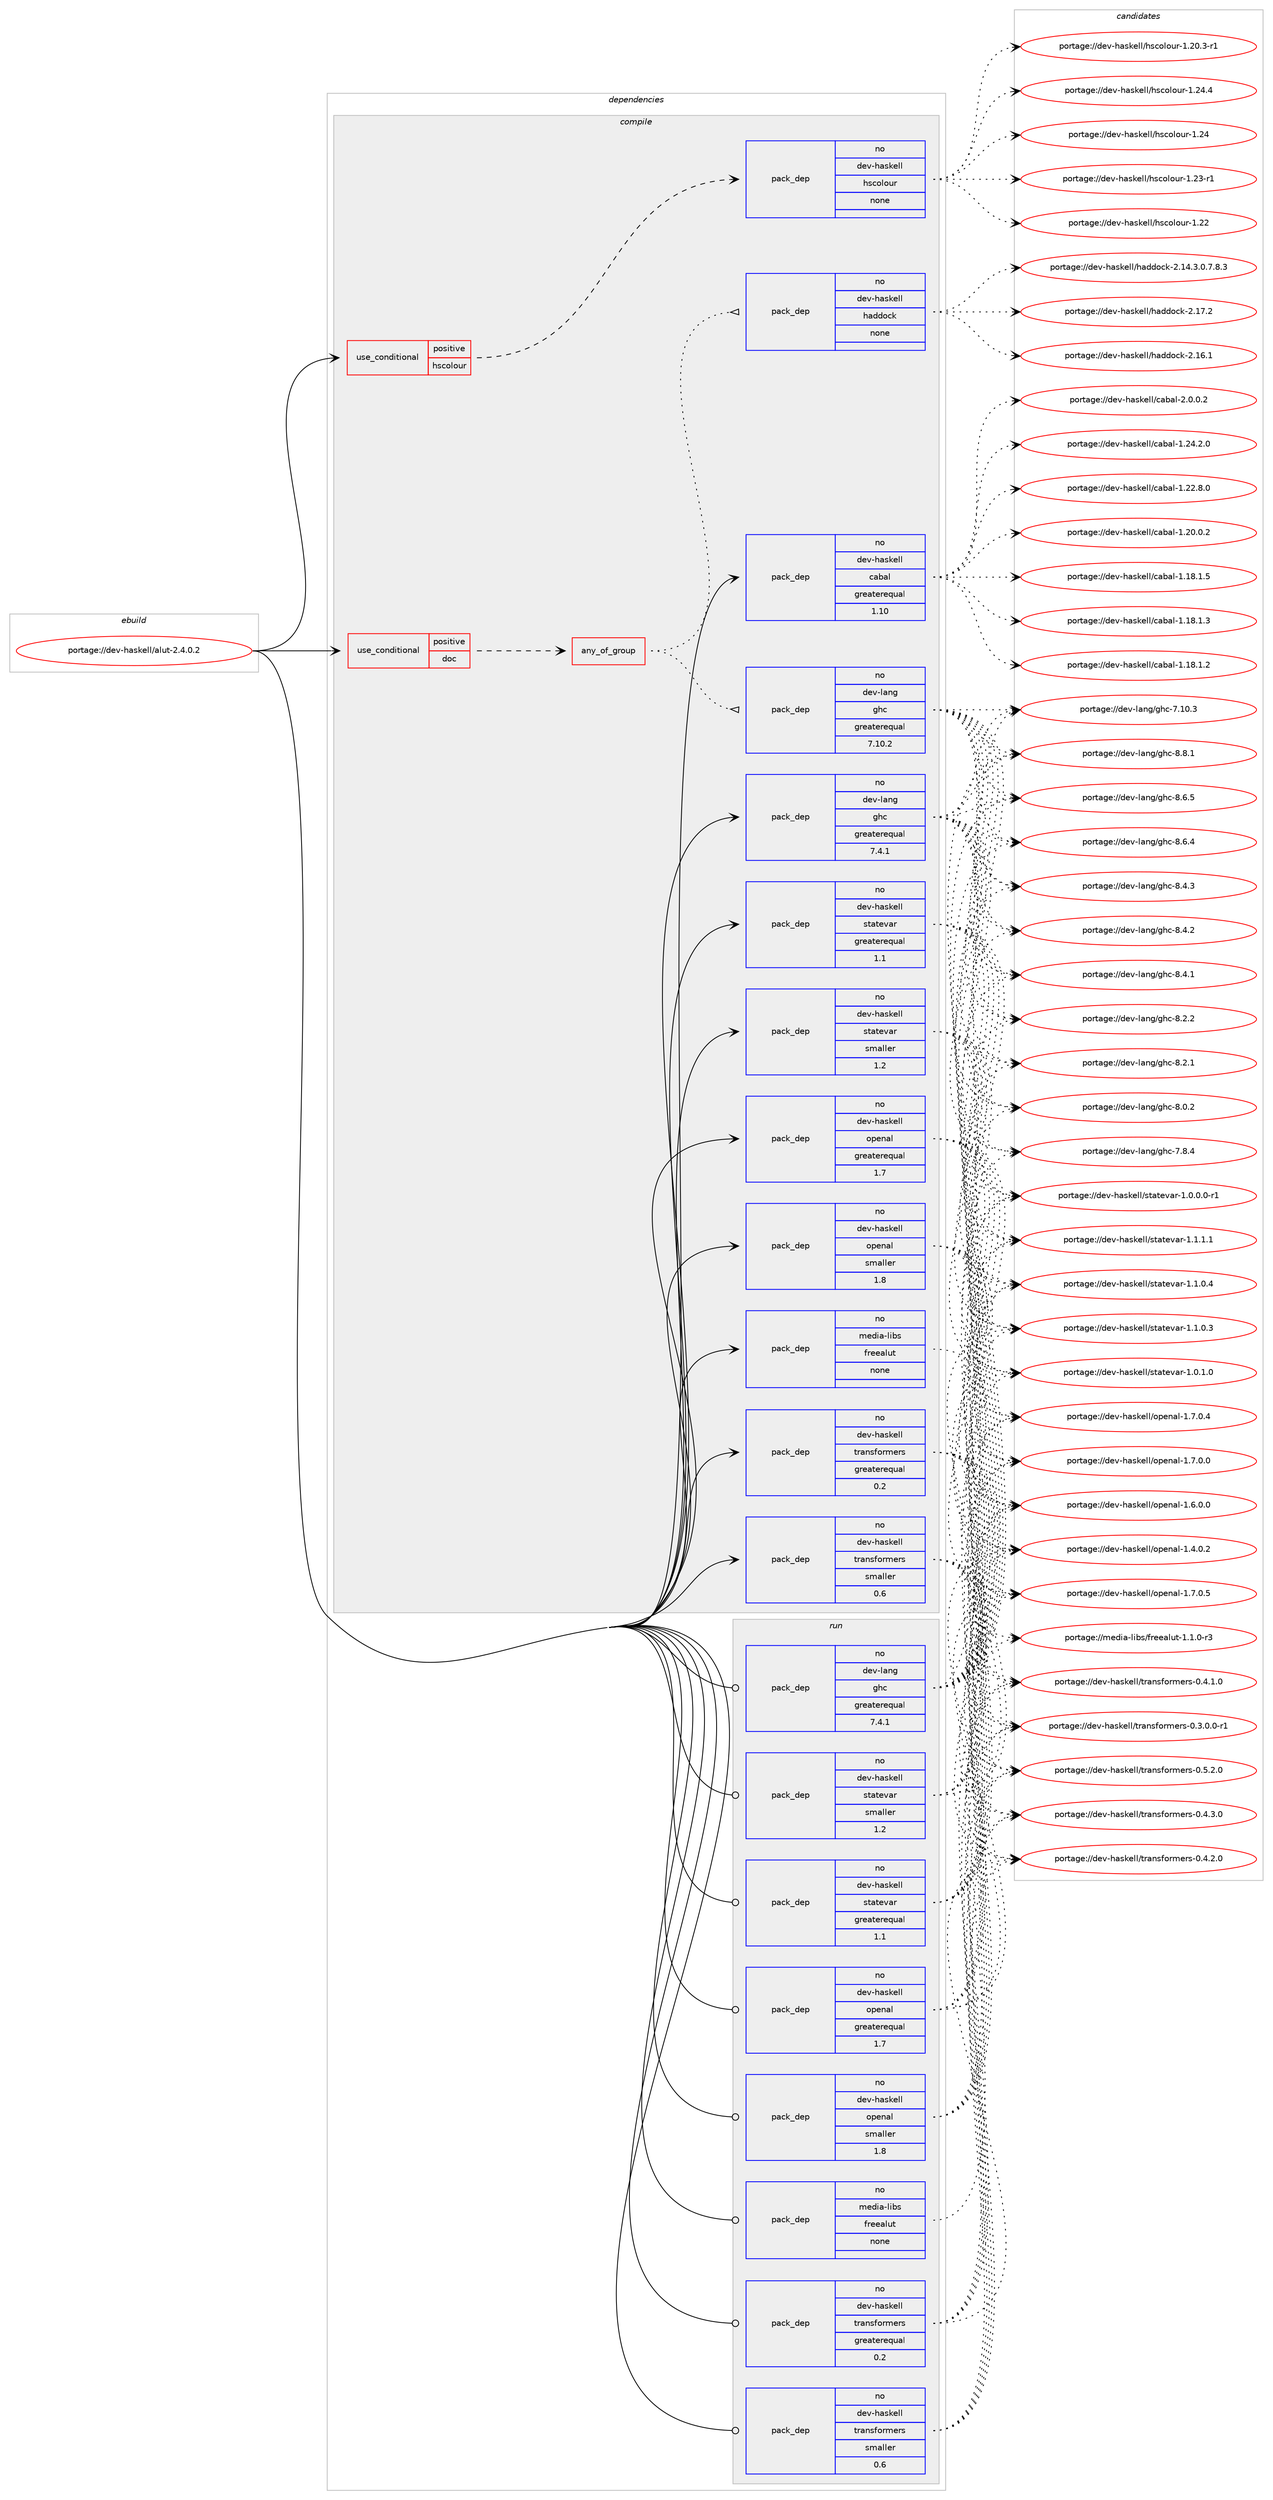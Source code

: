digraph prolog {

# *************
# Graph options
# *************

newrank=true;
concentrate=true;
compound=true;
graph [rankdir=LR,fontname=Helvetica,fontsize=10,ranksep=1.5];#, ranksep=2.5, nodesep=0.2];
edge  [arrowhead=vee];
node  [fontname=Helvetica,fontsize=10];

# **********
# The ebuild
# **********

subgraph cluster_leftcol {
color=gray;
label=<<i>ebuild</i>>;
id [label="portage://dev-haskell/alut-2.4.0.2", color=red, width=4, href="../dev-haskell/alut-2.4.0.2.svg"];
}

# ****************
# The dependencies
# ****************

subgraph cluster_midcol {
color=gray;
label=<<i>dependencies</i>>;
subgraph cluster_compile {
fillcolor="#eeeeee";
style=filled;
label=<<i>compile</i>>;
subgraph cond135177 {
dependency572691 [label=<<TABLE BORDER="0" CELLBORDER="1" CELLSPACING="0" CELLPADDING="4"><TR><TD ROWSPAN="3" CELLPADDING="10">use_conditional</TD></TR><TR><TD>positive</TD></TR><TR><TD>doc</TD></TR></TABLE>>, shape=none, color=red];
subgraph any6874 {
dependency572692 [label=<<TABLE BORDER="0" CELLBORDER="1" CELLSPACING="0" CELLPADDING="4"><TR><TD CELLPADDING="10">any_of_group</TD></TR></TABLE>>, shape=none, color=red];subgraph pack430403 {
dependency572693 [label=<<TABLE BORDER="0" CELLBORDER="1" CELLSPACING="0" CELLPADDING="4" WIDTH="220"><TR><TD ROWSPAN="6" CELLPADDING="30">pack_dep</TD></TR><TR><TD WIDTH="110">no</TD></TR><TR><TD>dev-haskell</TD></TR><TR><TD>haddock</TD></TR><TR><TD>none</TD></TR><TR><TD></TD></TR></TABLE>>, shape=none, color=blue];
}
dependency572692:e -> dependency572693:w [weight=20,style="dotted",arrowhead="oinv"];
subgraph pack430404 {
dependency572694 [label=<<TABLE BORDER="0" CELLBORDER="1" CELLSPACING="0" CELLPADDING="4" WIDTH="220"><TR><TD ROWSPAN="6" CELLPADDING="30">pack_dep</TD></TR><TR><TD WIDTH="110">no</TD></TR><TR><TD>dev-lang</TD></TR><TR><TD>ghc</TD></TR><TR><TD>greaterequal</TD></TR><TR><TD>7.10.2</TD></TR></TABLE>>, shape=none, color=blue];
}
dependency572692:e -> dependency572694:w [weight=20,style="dotted",arrowhead="oinv"];
}
dependency572691:e -> dependency572692:w [weight=20,style="dashed",arrowhead="vee"];
}
id:e -> dependency572691:w [weight=20,style="solid",arrowhead="vee"];
subgraph cond135178 {
dependency572695 [label=<<TABLE BORDER="0" CELLBORDER="1" CELLSPACING="0" CELLPADDING="4"><TR><TD ROWSPAN="3" CELLPADDING="10">use_conditional</TD></TR><TR><TD>positive</TD></TR><TR><TD>hscolour</TD></TR></TABLE>>, shape=none, color=red];
subgraph pack430405 {
dependency572696 [label=<<TABLE BORDER="0" CELLBORDER="1" CELLSPACING="0" CELLPADDING="4" WIDTH="220"><TR><TD ROWSPAN="6" CELLPADDING="30">pack_dep</TD></TR><TR><TD WIDTH="110">no</TD></TR><TR><TD>dev-haskell</TD></TR><TR><TD>hscolour</TD></TR><TR><TD>none</TD></TR><TR><TD></TD></TR></TABLE>>, shape=none, color=blue];
}
dependency572695:e -> dependency572696:w [weight=20,style="dashed",arrowhead="vee"];
}
id:e -> dependency572695:w [weight=20,style="solid",arrowhead="vee"];
subgraph pack430406 {
dependency572697 [label=<<TABLE BORDER="0" CELLBORDER="1" CELLSPACING="0" CELLPADDING="4" WIDTH="220"><TR><TD ROWSPAN="6" CELLPADDING="30">pack_dep</TD></TR><TR><TD WIDTH="110">no</TD></TR><TR><TD>dev-haskell</TD></TR><TR><TD>cabal</TD></TR><TR><TD>greaterequal</TD></TR><TR><TD>1.10</TD></TR></TABLE>>, shape=none, color=blue];
}
id:e -> dependency572697:w [weight=20,style="solid",arrowhead="vee"];
subgraph pack430407 {
dependency572698 [label=<<TABLE BORDER="0" CELLBORDER="1" CELLSPACING="0" CELLPADDING="4" WIDTH="220"><TR><TD ROWSPAN="6" CELLPADDING="30">pack_dep</TD></TR><TR><TD WIDTH="110">no</TD></TR><TR><TD>dev-haskell</TD></TR><TR><TD>openal</TD></TR><TR><TD>greaterequal</TD></TR><TR><TD>1.7</TD></TR></TABLE>>, shape=none, color=blue];
}
id:e -> dependency572698:w [weight=20,style="solid",arrowhead="vee"];
subgraph pack430408 {
dependency572699 [label=<<TABLE BORDER="0" CELLBORDER="1" CELLSPACING="0" CELLPADDING="4" WIDTH="220"><TR><TD ROWSPAN="6" CELLPADDING="30">pack_dep</TD></TR><TR><TD WIDTH="110">no</TD></TR><TR><TD>dev-haskell</TD></TR><TR><TD>openal</TD></TR><TR><TD>smaller</TD></TR><TR><TD>1.8</TD></TR></TABLE>>, shape=none, color=blue];
}
id:e -> dependency572699:w [weight=20,style="solid",arrowhead="vee"];
subgraph pack430409 {
dependency572700 [label=<<TABLE BORDER="0" CELLBORDER="1" CELLSPACING="0" CELLPADDING="4" WIDTH="220"><TR><TD ROWSPAN="6" CELLPADDING="30">pack_dep</TD></TR><TR><TD WIDTH="110">no</TD></TR><TR><TD>dev-haskell</TD></TR><TR><TD>statevar</TD></TR><TR><TD>greaterequal</TD></TR><TR><TD>1.1</TD></TR></TABLE>>, shape=none, color=blue];
}
id:e -> dependency572700:w [weight=20,style="solid",arrowhead="vee"];
subgraph pack430410 {
dependency572701 [label=<<TABLE BORDER="0" CELLBORDER="1" CELLSPACING="0" CELLPADDING="4" WIDTH="220"><TR><TD ROWSPAN="6" CELLPADDING="30">pack_dep</TD></TR><TR><TD WIDTH="110">no</TD></TR><TR><TD>dev-haskell</TD></TR><TR><TD>statevar</TD></TR><TR><TD>smaller</TD></TR><TR><TD>1.2</TD></TR></TABLE>>, shape=none, color=blue];
}
id:e -> dependency572701:w [weight=20,style="solid",arrowhead="vee"];
subgraph pack430411 {
dependency572702 [label=<<TABLE BORDER="0" CELLBORDER="1" CELLSPACING="0" CELLPADDING="4" WIDTH="220"><TR><TD ROWSPAN="6" CELLPADDING="30">pack_dep</TD></TR><TR><TD WIDTH="110">no</TD></TR><TR><TD>dev-haskell</TD></TR><TR><TD>transformers</TD></TR><TR><TD>greaterequal</TD></TR><TR><TD>0.2</TD></TR></TABLE>>, shape=none, color=blue];
}
id:e -> dependency572702:w [weight=20,style="solid",arrowhead="vee"];
subgraph pack430412 {
dependency572703 [label=<<TABLE BORDER="0" CELLBORDER="1" CELLSPACING="0" CELLPADDING="4" WIDTH="220"><TR><TD ROWSPAN="6" CELLPADDING="30">pack_dep</TD></TR><TR><TD WIDTH="110">no</TD></TR><TR><TD>dev-haskell</TD></TR><TR><TD>transformers</TD></TR><TR><TD>smaller</TD></TR><TR><TD>0.6</TD></TR></TABLE>>, shape=none, color=blue];
}
id:e -> dependency572703:w [weight=20,style="solid",arrowhead="vee"];
subgraph pack430413 {
dependency572704 [label=<<TABLE BORDER="0" CELLBORDER="1" CELLSPACING="0" CELLPADDING="4" WIDTH="220"><TR><TD ROWSPAN="6" CELLPADDING="30">pack_dep</TD></TR><TR><TD WIDTH="110">no</TD></TR><TR><TD>dev-lang</TD></TR><TR><TD>ghc</TD></TR><TR><TD>greaterequal</TD></TR><TR><TD>7.4.1</TD></TR></TABLE>>, shape=none, color=blue];
}
id:e -> dependency572704:w [weight=20,style="solid",arrowhead="vee"];
subgraph pack430414 {
dependency572705 [label=<<TABLE BORDER="0" CELLBORDER="1" CELLSPACING="0" CELLPADDING="4" WIDTH="220"><TR><TD ROWSPAN="6" CELLPADDING="30">pack_dep</TD></TR><TR><TD WIDTH="110">no</TD></TR><TR><TD>media-libs</TD></TR><TR><TD>freealut</TD></TR><TR><TD>none</TD></TR><TR><TD></TD></TR></TABLE>>, shape=none, color=blue];
}
id:e -> dependency572705:w [weight=20,style="solid",arrowhead="vee"];
}
subgraph cluster_compileandrun {
fillcolor="#eeeeee";
style=filled;
label=<<i>compile and run</i>>;
}
subgraph cluster_run {
fillcolor="#eeeeee";
style=filled;
label=<<i>run</i>>;
subgraph pack430415 {
dependency572706 [label=<<TABLE BORDER="0" CELLBORDER="1" CELLSPACING="0" CELLPADDING="4" WIDTH="220"><TR><TD ROWSPAN="6" CELLPADDING="30">pack_dep</TD></TR><TR><TD WIDTH="110">no</TD></TR><TR><TD>dev-haskell</TD></TR><TR><TD>openal</TD></TR><TR><TD>greaterequal</TD></TR><TR><TD>1.7</TD></TR></TABLE>>, shape=none, color=blue];
}
id:e -> dependency572706:w [weight=20,style="solid",arrowhead="odot"];
subgraph pack430416 {
dependency572707 [label=<<TABLE BORDER="0" CELLBORDER="1" CELLSPACING="0" CELLPADDING="4" WIDTH="220"><TR><TD ROWSPAN="6" CELLPADDING="30">pack_dep</TD></TR><TR><TD WIDTH="110">no</TD></TR><TR><TD>dev-haskell</TD></TR><TR><TD>openal</TD></TR><TR><TD>smaller</TD></TR><TR><TD>1.8</TD></TR></TABLE>>, shape=none, color=blue];
}
id:e -> dependency572707:w [weight=20,style="solid",arrowhead="odot"];
subgraph pack430417 {
dependency572708 [label=<<TABLE BORDER="0" CELLBORDER="1" CELLSPACING="0" CELLPADDING="4" WIDTH="220"><TR><TD ROWSPAN="6" CELLPADDING="30">pack_dep</TD></TR><TR><TD WIDTH="110">no</TD></TR><TR><TD>dev-haskell</TD></TR><TR><TD>statevar</TD></TR><TR><TD>greaterequal</TD></TR><TR><TD>1.1</TD></TR></TABLE>>, shape=none, color=blue];
}
id:e -> dependency572708:w [weight=20,style="solid",arrowhead="odot"];
subgraph pack430418 {
dependency572709 [label=<<TABLE BORDER="0" CELLBORDER="1" CELLSPACING="0" CELLPADDING="4" WIDTH="220"><TR><TD ROWSPAN="6" CELLPADDING="30">pack_dep</TD></TR><TR><TD WIDTH="110">no</TD></TR><TR><TD>dev-haskell</TD></TR><TR><TD>statevar</TD></TR><TR><TD>smaller</TD></TR><TR><TD>1.2</TD></TR></TABLE>>, shape=none, color=blue];
}
id:e -> dependency572709:w [weight=20,style="solid",arrowhead="odot"];
subgraph pack430419 {
dependency572710 [label=<<TABLE BORDER="0" CELLBORDER="1" CELLSPACING="0" CELLPADDING="4" WIDTH="220"><TR><TD ROWSPAN="6" CELLPADDING="30">pack_dep</TD></TR><TR><TD WIDTH="110">no</TD></TR><TR><TD>dev-haskell</TD></TR><TR><TD>transformers</TD></TR><TR><TD>greaterequal</TD></TR><TR><TD>0.2</TD></TR></TABLE>>, shape=none, color=blue];
}
id:e -> dependency572710:w [weight=20,style="solid",arrowhead="odot"];
subgraph pack430420 {
dependency572711 [label=<<TABLE BORDER="0" CELLBORDER="1" CELLSPACING="0" CELLPADDING="4" WIDTH="220"><TR><TD ROWSPAN="6" CELLPADDING="30">pack_dep</TD></TR><TR><TD WIDTH="110">no</TD></TR><TR><TD>dev-haskell</TD></TR><TR><TD>transformers</TD></TR><TR><TD>smaller</TD></TR><TR><TD>0.6</TD></TR></TABLE>>, shape=none, color=blue];
}
id:e -> dependency572711:w [weight=20,style="solid",arrowhead="odot"];
subgraph pack430421 {
dependency572712 [label=<<TABLE BORDER="0" CELLBORDER="1" CELLSPACING="0" CELLPADDING="4" WIDTH="220"><TR><TD ROWSPAN="6" CELLPADDING="30">pack_dep</TD></TR><TR><TD WIDTH="110">no</TD></TR><TR><TD>dev-lang</TD></TR><TR><TD>ghc</TD></TR><TR><TD>greaterequal</TD></TR><TR><TD>7.4.1</TD></TR></TABLE>>, shape=none, color=blue];
}
id:e -> dependency572712:w [weight=20,style="solid",arrowhead="odot"];
subgraph pack430422 {
dependency572713 [label=<<TABLE BORDER="0" CELLBORDER="1" CELLSPACING="0" CELLPADDING="4" WIDTH="220"><TR><TD ROWSPAN="6" CELLPADDING="30">pack_dep</TD></TR><TR><TD WIDTH="110">no</TD></TR><TR><TD>media-libs</TD></TR><TR><TD>freealut</TD></TR><TR><TD>none</TD></TR><TR><TD></TD></TR></TABLE>>, shape=none, color=blue];
}
id:e -> dependency572713:w [weight=20,style="solid",arrowhead="odot"];
}
}

# **************
# The candidates
# **************

subgraph cluster_choices {
rank=same;
color=gray;
label=<<i>candidates</i>>;

subgraph choice430403 {
color=black;
nodesep=1;
choice100101118451049711510710110810847104971001001119910745504649554650 [label="portage://dev-haskell/haddock-2.17.2", color=red, width=4,href="../dev-haskell/haddock-2.17.2.svg"];
choice100101118451049711510710110810847104971001001119910745504649544649 [label="portage://dev-haskell/haddock-2.16.1", color=red, width=4,href="../dev-haskell/haddock-2.16.1.svg"];
choice1001011184510497115107101108108471049710010011199107455046495246514648465546564651 [label="portage://dev-haskell/haddock-2.14.3.0.7.8.3", color=red, width=4,href="../dev-haskell/haddock-2.14.3.0.7.8.3.svg"];
dependency572693:e -> choice100101118451049711510710110810847104971001001119910745504649554650:w [style=dotted,weight="100"];
dependency572693:e -> choice100101118451049711510710110810847104971001001119910745504649544649:w [style=dotted,weight="100"];
dependency572693:e -> choice1001011184510497115107101108108471049710010011199107455046495246514648465546564651:w [style=dotted,weight="100"];
}
subgraph choice430404 {
color=black;
nodesep=1;
choice10010111845108971101034710310499455646564649 [label="portage://dev-lang/ghc-8.8.1", color=red, width=4,href="../dev-lang/ghc-8.8.1.svg"];
choice10010111845108971101034710310499455646544653 [label="portage://dev-lang/ghc-8.6.5", color=red, width=4,href="../dev-lang/ghc-8.6.5.svg"];
choice10010111845108971101034710310499455646544652 [label="portage://dev-lang/ghc-8.6.4", color=red, width=4,href="../dev-lang/ghc-8.6.4.svg"];
choice10010111845108971101034710310499455646524651 [label="portage://dev-lang/ghc-8.4.3", color=red, width=4,href="../dev-lang/ghc-8.4.3.svg"];
choice10010111845108971101034710310499455646524650 [label="portage://dev-lang/ghc-8.4.2", color=red, width=4,href="../dev-lang/ghc-8.4.2.svg"];
choice10010111845108971101034710310499455646524649 [label="portage://dev-lang/ghc-8.4.1", color=red, width=4,href="../dev-lang/ghc-8.4.1.svg"];
choice10010111845108971101034710310499455646504650 [label="portage://dev-lang/ghc-8.2.2", color=red, width=4,href="../dev-lang/ghc-8.2.2.svg"];
choice10010111845108971101034710310499455646504649 [label="portage://dev-lang/ghc-8.2.1", color=red, width=4,href="../dev-lang/ghc-8.2.1.svg"];
choice10010111845108971101034710310499455646484650 [label="portage://dev-lang/ghc-8.0.2", color=red, width=4,href="../dev-lang/ghc-8.0.2.svg"];
choice10010111845108971101034710310499455546564652 [label="portage://dev-lang/ghc-7.8.4", color=red, width=4,href="../dev-lang/ghc-7.8.4.svg"];
choice1001011184510897110103471031049945554649484651 [label="portage://dev-lang/ghc-7.10.3", color=red, width=4,href="../dev-lang/ghc-7.10.3.svg"];
dependency572694:e -> choice10010111845108971101034710310499455646564649:w [style=dotted,weight="100"];
dependency572694:e -> choice10010111845108971101034710310499455646544653:w [style=dotted,weight="100"];
dependency572694:e -> choice10010111845108971101034710310499455646544652:w [style=dotted,weight="100"];
dependency572694:e -> choice10010111845108971101034710310499455646524651:w [style=dotted,weight="100"];
dependency572694:e -> choice10010111845108971101034710310499455646524650:w [style=dotted,weight="100"];
dependency572694:e -> choice10010111845108971101034710310499455646524649:w [style=dotted,weight="100"];
dependency572694:e -> choice10010111845108971101034710310499455646504650:w [style=dotted,weight="100"];
dependency572694:e -> choice10010111845108971101034710310499455646504649:w [style=dotted,weight="100"];
dependency572694:e -> choice10010111845108971101034710310499455646484650:w [style=dotted,weight="100"];
dependency572694:e -> choice10010111845108971101034710310499455546564652:w [style=dotted,weight="100"];
dependency572694:e -> choice1001011184510897110103471031049945554649484651:w [style=dotted,weight="100"];
}
subgraph choice430405 {
color=black;
nodesep=1;
choice1001011184510497115107101108108471041159911110811111711445494650524652 [label="portage://dev-haskell/hscolour-1.24.4", color=red, width=4,href="../dev-haskell/hscolour-1.24.4.svg"];
choice100101118451049711510710110810847104115991111081111171144549465052 [label="portage://dev-haskell/hscolour-1.24", color=red, width=4,href="../dev-haskell/hscolour-1.24.svg"];
choice1001011184510497115107101108108471041159911110811111711445494650514511449 [label="portage://dev-haskell/hscolour-1.23-r1", color=red, width=4,href="../dev-haskell/hscolour-1.23-r1.svg"];
choice100101118451049711510710110810847104115991111081111171144549465050 [label="portage://dev-haskell/hscolour-1.22", color=red, width=4,href="../dev-haskell/hscolour-1.22.svg"];
choice10010111845104971151071011081084710411599111108111117114454946504846514511449 [label="portage://dev-haskell/hscolour-1.20.3-r1", color=red, width=4,href="../dev-haskell/hscolour-1.20.3-r1.svg"];
dependency572696:e -> choice1001011184510497115107101108108471041159911110811111711445494650524652:w [style=dotted,weight="100"];
dependency572696:e -> choice100101118451049711510710110810847104115991111081111171144549465052:w [style=dotted,weight="100"];
dependency572696:e -> choice1001011184510497115107101108108471041159911110811111711445494650514511449:w [style=dotted,weight="100"];
dependency572696:e -> choice100101118451049711510710110810847104115991111081111171144549465050:w [style=dotted,weight="100"];
dependency572696:e -> choice10010111845104971151071011081084710411599111108111117114454946504846514511449:w [style=dotted,weight="100"];
}
subgraph choice430406 {
color=black;
nodesep=1;
choice100101118451049711510710110810847999798971084550464846484650 [label="portage://dev-haskell/cabal-2.0.0.2", color=red, width=4,href="../dev-haskell/cabal-2.0.0.2.svg"];
choice10010111845104971151071011081084799979897108454946505246504648 [label="portage://dev-haskell/cabal-1.24.2.0", color=red, width=4,href="../dev-haskell/cabal-1.24.2.0.svg"];
choice10010111845104971151071011081084799979897108454946505046564648 [label="portage://dev-haskell/cabal-1.22.8.0", color=red, width=4,href="../dev-haskell/cabal-1.22.8.0.svg"];
choice10010111845104971151071011081084799979897108454946504846484650 [label="portage://dev-haskell/cabal-1.20.0.2", color=red, width=4,href="../dev-haskell/cabal-1.20.0.2.svg"];
choice10010111845104971151071011081084799979897108454946495646494653 [label="portage://dev-haskell/cabal-1.18.1.5", color=red, width=4,href="../dev-haskell/cabal-1.18.1.5.svg"];
choice10010111845104971151071011081084799979897108454946495646494651 [label="portage://dev-haskell/cabal-1.18.1.3", color=red, width=4,href="../dev-haskell/cabal-1.18.1.3.svg"];
choice10010111845104971151071011081084799979897108454946495646494650 [label="portage://dev-haskell/cabal-1.18.1.2", color=red, width=4,href="../dev-haskell/cabal-1.18.1.2.svg"];
dependency572697:e -> choice100101118451049711510710110810847999798971084550464846484650:w [style=dotted,weight="100"];
dependency572697:e -> choice10010111845104971151071011081084799979897108454946505246504648:w [style=dotted,weight="100"];
dependency572697:e -> choice10010111845104971151071011081084799979897108454946505046564648:w [style=dotted,weight="100"];
dependency572697:e -> choice10010111845104971151071011081084799979897108454946504846484650:w [style=dotted,weight="100"];
dependency572697:e -> choice10010111845104971151071011081084799979897108454946495646494653:w [style=dotted,weight="100"];
dependency572697:e -> choice10010111845104971151071011081084799979897108454946495646494651:w [style=dotted,weight="100"];
dependency572697:e -> choice10010111845104971151071011081084799979897108454946495646494650:w [style=dotted,weight="100"];
}
subgraph choice430407 {
color=black;
nodesep=1;
choice100101118451049711510710110810847111112101110971084549465546484653 [label="portage://dev-haskell/openal-1.7.0.5", color=red, width=4,href="../dev-haskell/openal-1.7.0.5.svg"];
choice100101118451049711510710110810847111112101110971084549465546484652 [label="portage://dev-haskell/openal-1.7.0.4", color=red, width=4,href="../dev-haskell/openal-1.7.0.4.svg"];
choice100101118451049711510710110810847111112101110971084549465546484648 [label="portage://dev-haskell/openal-1.7.0.0", color=red, width=4,href="../dev-haskell/openal-1.7.0.0.svg"];
choice100101118451049711510710110810847111112101110971084549465446484648 [label="portage://dev-haskell/openal-1.6.0.0", color=red, width=4,href="../dev-haskell/openal-1.6.0.0.svg"];
choice100101118451049711510710110810847111112101110971084549465246484650 [label="portage://dev-haskell/openal-1.4.0.2", color=red, width=4,href="../dev-haskell/openal-1.4.0.2.svg"];
dependency572698:e -> choice100101118451049711510710110810847111112101110971084549465546484653:w [style=dotted,weight="100"];
dependency572698:e -> choice100101118451049711510710110810847111112101110971084549465546484652:w [style=dotted,weight="100"];
dependency572698:e -> choice100101118451049711510710110810847111112101110971084549465546484648:w [style=dotted,weight="100"];
dependency572698:e -> choice100101118451049711510710110810847111112101110971084549465446484648:w [style=dotted,weight="100"];
dependency572698:e -> choice100101118451049711510710110810847111112101110971084549465246484650:w [style=dotted,weight="100"];
}
subgraph choice430408 {
color=black;
nodesep=1;
choice100101118451049711510710110810847111112101110971084549465546484653 [label="portage://dev-haskell/openal-1.7.0.5", color=red, width=4,href="../dev-haskell/openal-1.7.0.5.svg"];
choice100101118451049711510710110810847111112101110971084549465546484652 [label="portage://dev-haskell/openal-1.7.0.4", color=red, width=4,href="../dev-haskell/openal-1.7.0.4.svg"];
choice100101118451049711510710110810847111112101110971084549465546484648 [label="portage://dev-haskell/openal-1.7.0.0", color=red, width=4,href="../dev-haskell/openal-1.7.0.0.svg"];
choice100101118451049711510710110810847111112101110971084549465446484648 [label="portage://dev-haskell/openal-1.6.0.0", color=red, width=4,href="../dev-haskell/openal-1.6.0.0.svg"];
choice100101118451049711510710110810847111112101110971084549465246484650 [label="portage://dev-haskell/openal-1.4.0.2", color=red, width=4,href="../dev-haskell/openal-1.4.0.2.svg"];
dependency572699:e -> choice100101118451049711510710110810847111112101110971084549465546484653:w [style=dotted,weight="100"];
dependency572699:e -> choice100101118451049711510710110810847111112101110971084549465546484652:w [style=dotted,weight="100"];
dependency572699:e -> choice100101118451049711510710110810847111112101110971084549465546484648:w [style=dotted,weight="100"];
dependency572699:e -> choice100101118451049711510710110810847111112101110971084549465446484648:w [style=dotted,weight="100"];
dependency572699:e -> choice100101118451049711510710110810847111112101110971084549465246484650:w [style=dotted,weight="100"];
}
subgraph choice430409 {
color=black;
nodesep=1;
choice10010111845104971151071011081084711511697116101118971144549464946494649 [label="portage://dev-haskell/statevar-1.1.1.1", color=red, width=4,href="../dev-haskell/statevar-1.1.1.1.svg"];
choice10010111845104971151071011081084711511697116101118971144549464946484652 [label="portage://dev-haskell/statevar-1.1.0.4", color=red, width=4,href="../dev-haskell/statevar-1.1.0.4.svg"];
choice10010111845104971151071011081084711511697116101118971144549464946484651 [label="portage://dev-haskell/statevar-1.1.0.3", color=red, width=4,href="../dev-haskell/statevar-1.1.0.3.svg"];
choice10010111845104971151071011081084711511697116101118971144549464846494648 [label="portage://dev-haskell/statevar-1.0.1.0", color=red, width=4,href="../dev-haskell/statevar-1.0.1.0.svg"];
choice100101118451049711510710110810847115116971161011189711445494648464846484511449 [label="portage://dev-haskell/statevar-1.0.0.0-r1", color=red, width=4,href="../dev-haskell/statevar-1.0.0.0-r1.svg"];
dependency572700:e -> choice10010111845104971151071011081084711511697116101118971144549464946494649:w [style=dotted,weight="100"];
dependency572700:e -> choice10010111845104971151071011081084711511697116101118971144549464946484652:w [style=dotted,weight="100"];
dependency572700:e -> choice10010111845104971151071011081084711511697116101118971144549464946484651:w [style=dotted,weight="100"];
dependency572700:e -> choice10010111845104971151071011081084711511697116101118971144549464846494648:w [style=dotted,weight="100"];
dependency572700:e -> choice100101118451049711510710110810847115116971161011189711445494648464846484511449:w [style=dotted,weight="100"];
}
subgraph choice430410 {
color=black;
nodesep=1;
choice10010111845104971151071011081084711511697116101118971144549464946494649 [label="portage://dev-haskell/statevar-1.1.1.1", color=red, width=4,href="../dev-haskell/statevar-1.1.1.1.svg"];
choice10010111845104971151071011081084711511697116101118971144549464946484652 [label="portage://dev-haskell/statevar-1.1.0.4", color=red, width=4,href="../dev-haskell/statevar-1.1.0.4.svg"];
choice10010111845104971151071011081084711511697116101118971144549464946484651 [label="portage://dev-haskell/statevar-1.1.0.3", color=red, width=4,href="../dev-haskell/statevar-1.1.0.3.svg"];
choice10010111845104971151071011081084711511697116101118971144549464846494648 [label="portage://dev-haskell/statevar-1.0.1.0", color=red, width=4,href="../dev-haskell/statevar-1.0.1.0.svg"];
choice100101118451049711510710110810847115116971161011189711445494648464846484511449 [label="portage://dev-haskell/statevar-1.0.0.0-r1", color=red, width=4,href="../dev-haskell/statevar-1.0.0.0-r1.svg"];
dependency572701:e -> choice10010111845104971151071011081084711511697116101118971144549464946494649:w [style=dotted,weight="100"];
dependency572701:e -> choice10010111845104971151071011081084711511697116101118971144549464946484652:w [style=dotted,weight="100"];
dependency572701:e -> choice10010111845104971151071011081084711511697116101118971144549464946484651:w [style=dotted,weight="100"];
dependency572701:e -> choice10010111845104971151071011081084711511697116101118971144549464846494648:w [style=dotted,weight="100"];
dependency572701:e -> choice100101118451049711510710110810847115116971161011189711445494648464846484511449:w [style=dotted,weight="100"];
}
subgraph choice430411 {
color=black;
nodesep=1;
choice100101118451049711510710110810847116114971101151021111141091011141154548465346504648 [label="portage://dev-haskell/transformers-0.5.2.0", color=red, width=4,href="../dev-haskell/transformers-0.5.2.0.svg"];
choice100101118451049711510710110810847116114971101151021111141091011141154548465246514648 [label="portage://dev-haskell/transformers-0.4.3.0", color=red, width=4,href="../dev-haskell/transformers-0.4.3.0.svg"];
choice100101118451049711510710110810847116114971101151021111141091011141154548465246504648 [label="portage://dev-haskell/transformers-0.4.2.0", color=red, width=4,href="../dev-haskell/transformers-0.4.2.0.svg"];
choice100101118451049711510710110810847116114971101151021111141091011141154548465246494648 [label="portage://dev-haskell/transformers-0.4.1.0", color=red, width=4,href="../dev-haskell/transformers-0.4.1.0.svg"];
choice1001011184510497115107101108108471161149711011510211111410910111411545484651464846484511449 [label="portage://dev-haskell/transformers-0.3.0.0-r1", color=red, width=4,href="../dev-haskell/transformers-0.3.0.0-r1.svg"];
dependency572702:e -> choice100101118451049711510710110810847116114971101151021111141091011141154548465346504648:w [style=dotted,weight="100"];
dependency572702:e -> choice100101118451049711510710110810847116114971101151021111141091011141154548465246514648:w [style=dotted,weight="100"];
dependency572702:e -> choice100101118451049711510710110810847116114971101151021111141091011141154548465246504648:w [style=dotted,weight="100"];
dependency572702:e -> choice100101118451049711510710110810847116114971101151021111141091011141154548465246494648:w [style=dotted,weight="100"];
dependency572702:e -> choice1001011184510497115107101108108471161149711011510211111410910111411545484651464846484511449:w [style=dotted,weight="100"];
}
subgraph choice430412 {
color=black;
nodesep=1;
choice100101118451049711510710110810847116114971101151021111141091011141154548465346504648 [label="portage://dev-haskell/transformers-0.5.2.0", color=red, width=4,href="../dev-haskell/transformers-0.5.2.0.svg"];
choice100101118451049711510710110810847116114971101151021111141091011141154548465246514648 [label="portage://dev-haskell/transformers-0.4.3.0", color=red, width=4,href="../dev-haskell/transformers-0.4.3.0.svg"];
choice100101118451049711510710110810847116114971101151021111141091011141154548465246504648 [label="portage://dev-haskell/transformers-0.4.2.0", color=red, width=4,href="../dev-haskell/transformers-0.4.2.0.svg"];
choice100101118451049711510710110810847116114971101151021111141091011141154548465246494648 [label="portage://dev-haskell/transformers-0.4.1.0", color=red, width=4,href="../dev-haskell/transformers-0.4.1.0.svg"];
choice1001011184510497115107101108108471161149711011510211111410910111411545484651464846484511449 [label="portage://dev-haskell/transformers-0.3.0.0-r1", color=red, width=4,href="../dev-haskell/transformers-0.3.0.0-r1.svg"];
dependency572703:e -> choice100101118451049711510710110810847116114971101151021111141091011141154548465346504648:w [style=dotted,weight="100"];
dependency572703:e -> choice100101118451049711510710110810847116114971101151021111141091011141154548465246514648:w [style=dotted,weight="100"];
dependency572703:e -> choice100101118451049711510710110810847116114971101151021111141091011141154548465246504648:w [style=dotted,weight="100"];
dependency572703:e -> choice100101118451049711510710110810847116114971101151021111141091011141154548465246494648:w [style=dotted,weight="100"];
dependency572703:e -> choice1001011184510497115107101108108471161149711011510211111410910111411545484651464846484511449:w [style=dotted,weight="100"];
}
subgraph choice430413 {
color=black;
nodesep=1;
choice10010111845108971101034710310499455646564649 [label="portage://dev-lang/ghc-8.8.1", color=red, width=4,href="../dev-lang/ghc-8.8.1.svg"];
choice10010111845108971101034710310499455646544653 [label="portage://dev-lang/ghc-8.6.5", color=red, width=4,href="../dev-lang/ghc-8.6.5.svg"];
choice10010111845108971101034710310499455646544652 [label="portage://dev-lang/ghc-8.6.4", color=red, width=4,href="../dev-lang/ghc-8.6.4.svg"];
choice10010111845108971101034710310499455646524651 [label="portage://dev-lang/ghc-8.4.3", color=red, width=4,href="../dev-lang/ghc-8.4.3.svg"];
choice10010111845108971101034710310499455646524650 [label="portage://dev-lang/ghc-8.4.2", color=red, width=4,href="../dev-lang/ghc-8.4.2.svg"];
choice10010111845108971101034710310499455646524649 [label="portage://dev-lang/ghc-8.4.1", color=red, width=4,href="../dev-lang/ghc-8.4.1.svg"];
choice10010111845108971101034710310499455646504650 [label="portage://dev-lang/ghc-8.2.2", color=red, width=4,href="../dev-lang/ghc-8.2.2.svg"];
choice10010111845108971101034710310499455646504649 [label="portage://dev-lang/ghc-8.2.1", color=red, width=4,href="../dev-lang/ghc-8.2.1.svg"];
choice10010111845108971101034710310499455646484650 [label="portage://dev-lang/ghc-8.0.2", color=red, width=4,href="../dev-lang/ghc-8.0.2.svg"];
choice10010111845108971101034710310499455546564652 [label="portage://dev-lang/ghc-7.8.4", color=red, width=4,href="../dev-lang/ghc-7.8.4.svg"];
choice1001011184510897110103471031049945554649484651 [label="portage://dev-lang/ghc-7.10.3", color=red, width=4,href="../dev-lang/ghc-7.10.3.svg"];
dependency572704:e -> choice10010111845108971101034710310499455646564649:w [style=dotted,weight="100"];
dependency572704:e -> choice10010111845108971101034710310499455646544653:w [style=dotted,weight="100"];
dependency572704:e -> choice10010111845108971101034710310499455646544652:w [style=dotted,weight="100"];
dependency572704:e -> choice10010111845108971101034710310499455646524651:w [style=dotted,weight="100"];
dependency572704:e -> choice10010111845108971101034710310499455646524650:w [style=dotted,weight="100"];
dependency572704:e -> choice10010111845108971101034710310499455646524649:w [style=dotted,weight="100"];
dependency572704:e -> choice10010111845108971101034710310499455646504650:w [style=dotted,weight="100"];
dependency572704:e -> choice10010111845108971101034710310499455646504649:w [style=dotted,weight="100"];
dependency572704:e -> choice10010111845108971101034710310499455646484650:w [style=dotted,weight="100"];
dependency572704:e -> choice10010111845108971101034710310499455546564652:w [style=dotted,weight="100"];
dependency572704:e -> choice1001011184510897110103471031049945554649484651:w [style=dotted,weight="100"];
}
subgraph choice430414 {
color=black;
nodesep=1;
choice10910110010597451081059811547102114101101971081171164549464946484511451 [label="portage://media-libs/freealut-1.1.0-r3", color=red, width=4,href="../media-libs/freealut-1.1.0-r3.svg"];
dependency572705:e -> choice10910110010597451081059811547102114101101971081171164549464946484511451:w [style=dotted,weight="100"];
}
subgraph choice430415 {
color=black;
nodesep=1;
choice100101118451049711510710110810847111112101110971084549465546484653 [label="portage://dev-haskell/openal-1.7.0.5", color=red, width=4,href="../dev-haskell/openal-1.7.0.5.svg"];
choice100101118451049711510710110810847111112101110971084549465546484652 [label="portage://dev-haskell/openal-1.7.0.4", color=red, width=4,href="../dev-haskell/openal-1.7.0.4.svg"];
choice100101118451049711510710110810847111112101110971084549465546484648 [label="portage://dev-haskell/openal-1.7.0.0", color=red, width=4,href="../dev-haskell/openal-1.7.0.0.svg"];
choice100101118451049711510710110810847111112101110971084549465446484648 [label="portage://dev-haskell/openal-1.6.0.0", color=red, width=4,href="../dev-haskell/openal-1.6.0.0.svg"];
choice100101118451049711510710110810847111112101110971084549465246484650 [label="portage://dev-haskell/openal-1.4.0.2", color=red, width=4,href="../dev-haskell/openal-1.4.0.2.svg"];
dependency572706:e -> choice100101118451049711510710110810847111112101110971084549465546484653:w [style=dotted,weight="100"];
dependency572706:e -> choice100101118451049711510710110810847111112101110971084549465546484652:w [style=dotted,weight="100"];
dependency572706:e -> choice100101118451049711510710110810847111112101110971084549465546484648:w [style=dotted,weight="100"];
dependency572706:e -> choice100101118451049711510710110810847111112101110971084549465446484648:w [style=dotted,weight="100"];
dependency572706:e -> choice100101118451049711510710110810847111112101110971084549465246484650:w [style=dotted,weight="100"];
}
subgraph choice430416 {
color=black;
nodesep=1;
choice100101118451049711510710110810847111112101110971084549465546484653 [label="portage://dev-haskell/openal-1.7.0.5", color=red, width=4,href="../dev-haskell/openal-1.7.0.5.svg"];
choice100101118451049711510710110810847111112101110971084549465546484652 [label="portage://dev-haskell/openal-1.7.0.4", color=red, width=4,href="../dev-haskell/openal-1.7.0.4.svg"];
choice100101118451049711510710110810847111112101110971084549465546484648 [label="portage://dev-haskell/openal-1.7.0.0", color=red, width=4,href="../dev-haskell/openal-1.7.0.0.svg"];
choice100101118451049711510710110810847111112101110971084549465446484648 [label="portage://dev-haskell/openal-1.6.0.0", color=red, width=4,href="../dev-haskell/openal-1.6.0.0.svg"];
choice100101118451049711510710110810847111112101110971084549465246484650 [label="portage://dev-haskell/openal-1.4.0.2", color=red, width=4,href="../dev-haskell/openal-1.4.0.2.svg"];
dependency572707:e -> choice100101118451049711510710110810847111112101110971084549465546484653:w [style=dotted,weight="100"];
dependency572707:e -> choice100101118451049711510710110810847111112101110971084549465546484652:w [style=dotted,weight="100"];
dependency572707:e -> choice100101118451049711510710110810847111112101110971084549465546484648:w [style=dotted,weight="100"];
dependency572707:e -> choice100101118451049711510710110810847111112101110971084549465446484648:w [style=dotted,weight="100"];
dependency572707:e -> choice100101118451049711510710110810847111112101110971084549465246484650:w [style=dotted,weight="100"];
}
subgraph choice430417 {
color=black;
nodesep=1;
choice10010111845104971151071011081084711511697116101118971144549464946494649 [label="portage://dev-haskell/statevar-1.1.1.1", color=red, width=4,href="../dev-haskell/statevar-1.1.1.1.svg"];
choice10010111845104971151071011081084711511697116101118971144549464946484652 [label="portage://dev-haskell/statevar-1.1.0.4", color=red, width=4,href="../dev-haskell/statevar-1.1.0.4.svg"];
choice10010111845104971151071011081084711511697116101118971144549464946484651 [label="portage://dev-haskell/statevar-1.1.0.3", color=red, width=4,href="../dev-haskell/statevar-1.1.0.3.svg"];
choice10010111845104971151071011081084711511697116101118971144549464846494648 [label="portage://dev-haskell/statevar-1.0.1.0", color=red, width=4,href="../dev-haskell/statevar-1.0.1.0.svg"];
choice100101118451049711510710110810847115116971161011189711445494648464846484511449 [label="portage://dev-haskell/statevar-1.0.0.0-r1", color=red, width=4,href="../dev-haskell/statevar-1.0.0.0-r1.svg"];
dependency572708:e -> choice10010111845104971151071011081084711511697116101118971144549464946494649:w [style=dotted,weight="100"];
dependency572708:e -> choice10010111845104971151071011081084711511697116101118971144549464946484652:w [style=dotted,weight="100"];
dependency572708:e -> choice10010111845104971151071011081084711511697116101118971144549464946484651:w [style=dotted,weight="100"];
dependency572708:e -> choice10010111845104971151071011081084711511697116101118971144549464846494648:w [style=dotted,weight="100"];
dependency572708:e -> choice100101118451049711510710110810847115116971161011189711445494648464846484511449:w [style=dotted,weight="100"];
}
subgraph choice430418 {
color=black;
nodesep=1;
choice10010111845104971151071011081084711511697116101118971144549464946494649 [label="portage://dev-haskell/statevar-1.1.1.1", color=red, width=4,href="../dev-haskell/statevar-1.1.1.1.svg"];
choice10010111845104971151071011081084711511697116101118971144549464946484652 [label="portage://dev-haskell/statevar-1.1.0.4", color=red, width=4,href="../dev-haskell/statevar-1.1.0.4.svg"];
choice10010111845104971151071011081084711511697116101118971144549464946484651 [label="portage://dev-haskell/statevar-1.1.0.3", color=red, width=4,href="../dev-haskell/statevar-1.1.0.3.svg"];
choice10010111845104971151071011081084711511697116101118971144549464846494648 [label="portage://dev-haskell/statevar-1.0.1.0", color=red, width=4,href="../dev-haskell/statevar-1.0.1.0.svg"];
choice100101118451049711510710110810847115116971161011189711445494648464846484511449 [label="portage://dev-haskell/statevar-1.0.0.0-r1", color=red, width=4,href="../dev-haskell/statevar-1.0.0.0-r1.svg"];
dependency572709:e -> choice10010111845104971151071011081084711511697116101118971144549464946494649:w [style=dotted,weight="100"];
dependency572709:e -> choice10010111845104971151071011081084711511697116101118971144549464946484652:w [style=dotted,weight="100"];
dependency572709:e -> choice10010111845104971151071011081084711511697116101118971144549464946484651:w [style=dotted,weight="100"];
dependency572709:e -> choice10010111845104971151071011081084711511697116101118971144549464846494648:w [style=dotted,weight="100"];
dependency572709:e -> choice100101118451049711510710110810847115116971161011189711445494648464846484511449:w [style=dotted,weight="100"];
}
subgraph choice430419 {
color=black;
nodesep=1;
choice100101118451049711510710110810847116114971101151021111141091011141154548465346504648 [label="portage://dev-haskell/transformers-0.5.2.0", color=red, width=4,href="../dev-haskell/transformers-0.5.2.0.svg"];
choice100101118451049711510710110810847116114971101151021111141091011141154548465246514648 [label="portage://dev-haskell/transformers-0.4.3.0", color=red, width=4,href="../dev-haskell/transformers-0.4.3.0.svg"];
choice100101118451049711510710110810847116114971101151021111141091011141154548465246504648 [label="portage://dev-haskell/transformers-0.4.2.0", color=red, width=4,href="../dev-haskell/transformers-0.4.2.0.svg"];
choice100101118451049711510710110810847116114971101151021111141091011141154548465246494648 [label="portage://dev-haskell/transformers-0.4.1.0", color=red, width=4,href="../dev-haskell/transformers-0.4.1.0.svg"];
choice1001011184510497115107101108108471161149711011510211111410910111411545484651464846484511449 [label="portage://dev-haskell/transformers-0.3.0.0-r1", color=red, width=4,href="../dev-haskell/transformers-0.3.0.0-r1.svg"];
dependency572710:e -> choice100101118451049711510710110810847116114971101151021111141091011141154548465346504648:w [style=dotted,weight="100"];
dependency572710:e -> choice100101118451049711510710110810847116114971101151021111141091011141154548465246514648:w [style=dotted,weight="100"];
dependency572710:e -> choice100101118451049711510710110810847116114971101151021111141091011141154548465246504648:w [style=dotted,weight="100"];
dependency572710:e -> choice100101118451049711510710110810847116114971101151021111141091011141154548465246494648:w [style=dotted,weight="100"];
dependency572710:e -> choice1001011184510497115107101108108471161149711011510211111410910111411545484651464846484511449:w [style=dotted,weight="100"];
}
subgraph choice430420 {
color=black;
nodesep=1;
choice100101118451049711510710110810847116114971101151021111141091011141154548465346504648 [label="portage://dev-haskell/transformers-0.5.2.0", color=red, width=4,href="../dev-haskell/transformers-0.5.2.0.svg"];
choice100101118451049711510710110810847116114971101151021111141091011141154548465246514648 [label="portage://dev-haskell/transformers-0.4.3.0", color=red, width=4,href="../dev-haskell/transformers-0.4.3.0.svg"];
choice100101118451049711510710110810847116114971101151021111141091011141154548465246504648 [label="portage://dev-haskell/transformers-0.4.2.0", color=red, width=4,href="../dev-haskell/transformers-0.4.2.0.svg"];
choice100101118451049711510710110810847116114971101151021111141091011141154548465246494648 [label="portage://dev-haskell/transformers-0.4.1.0", color=red, width=4,href="../dev-haskell/transformers-0.4.1.0.svg"];
choice1001011184510497115107101108108471161149711011510211111410910111411545484651464846484511449 [label="portage://dev-haskell/transformers-0.3.0.0-r1", color=red, width=4,href="../dev-haskell/transformers-0.3.0.0-r1.svg"];
dependency572711:e -> choice100101118451049711510710110810847116114971101151021111141091011141154548465346504648:w [style=dotted,weight="100"];
dependency572711:e -> choice100101118451049711510710110810847116114971101151021111141091011141154548465246514648:w [style=dotted,weight="100"];
dependency572711:e -> choice100101118451049711510710110810847116114971101151021111141091011141154548465246504648:w [style=dotted,weight="100"];
dependency572711:e -> choice100101118451049711510710110810847116114971101151021111141091011141154548465246494648:w [style=dotted,weight="100"];
dependency572711:e -> choice1001011184510497115107101108108471161149711011510211111410910111411545484651464846484511449:w [style=dotted,weight="100"];
}
subgraph choice430421 {
color=black;
nodesep=1;
choice10010111845108971101034710310499455646564649 [label="portage://dev-lang/ghc-8.8.1", color=red, width=4,href="../dev-lang/ghc-8.8.1.svg"];
choice10010111845108971101034710310499455646544653 [label="portage://dev-lang/ghc-8.6.5", color=red, width=4,href="../dev-lang/ghc-8.6.5.svg"];
choice10010111845108971101034710310499455646544652 [label="portage://dev-lang/ghc-8.6.4", color=red, width=4,href="../dev-lang/ghc-8.6.4.svg"];
choice10010111845108971101034710310499455646524651 [label="portage://dev-lang/ghc-8.4.3", color=red, width=4,href="../dev-lang/ghc-8.4.3.svg"];
choice10010111845108971101034710310499455646524650 [label="portage://dev-lang/ghc-8.4.2", color=red, width=4,href="../dev-lang/ghc-8.4.2.svg"];
choice10010111845108971101034710310499455646524649 [label="portage://dev-lang/ghc-8.4.1", color=red, width=4,href="../dev-lang/ghc-8.4.1.svg"];
choice10010111845108971101034710310499455646504650 [label="portage://dev-lang/ghc-8.2.2", color=red, width=4,href="../dev-lang/ghc-8.2.2.svg"];
choice10010111845108971101034710310499455646504649 [label="portage://dev-lang/ghc-8.2.1", color=red, width=4,href="../dev-lang/ghc-8.2.1.svg"];
choice10010111845108971101034710310499455646484650 [label="portage://dev-lang/ghc-8.0.2", color=red, width=4,href="../dev-lang/ghc-8.0.2.svg"];
choice10010111845108971101034710310499455546564652 [label="portage://dev-lang/ghc-7.8.4", color=red, width=4,href="../dev-lang/ghc-7.8.4.svg"];
choice1001011184510897110103471031049945554649484651 [label="portage://dev-lang/ghc-7.10.3", color=red, width=4,href="../dev-lang/ghc-7.10.3.svg"];
dependency572712:e -> choice10010111845108971101034710310499455646564649:w [style=dotted,weight="100"];
dependency572712:e -> choice10010111845108971101034710310499455646544653:w [style=dotted,weight="100"];
dependency572712:e -> choice10010111845108971101034710310499455646544652:w [style=dotted,weight="100"];
dependency572712:e -> choice10010111845108971101034710310499455646524651:w [style=dotted,weight="100"];
dependency572712:e -> choice10010111845108971101034710310499455646524650:w [style=dotted,weight="100"];
dependency572712:e -> choice10010111845108971101034710310499455646524649:w [style=dotted,weight="100"];
dependency572712:e -> choice10010111845108971101034710310499455646504650:w [style=dotted,weight="100"];
dependency572712:e -> choice10010111845108971101034710310499455646504649:w [style=dotted,weight="100"];
dependency572712:e -> choice10010111845108971101034710310499455646484650:w [style=dotted,weight="100"];
dependency572712:e -> choice10010111845108971101034710310499455546564652:w [style=dotted,weight="100"];
dependency572712:e -> choice1001011184510897110103471031049945554649484651:w [style=dotted,weight="100"];
}
subgraph choice430422 {
color=black;
nodesep=1;
choice10910110010597451081059811547102114101101971081171164549464946484511451 [label="portage://media-libs/freealut-1.1.0-r3", color=red, width=4,href="../media-libs/freealut-1.1.0-r3.svg"];
dependency572713:e -> choice10910110010597451081059811547102114101101971081171164549464946484511451:w [style=dotted,weight="100"];
}
}

}
